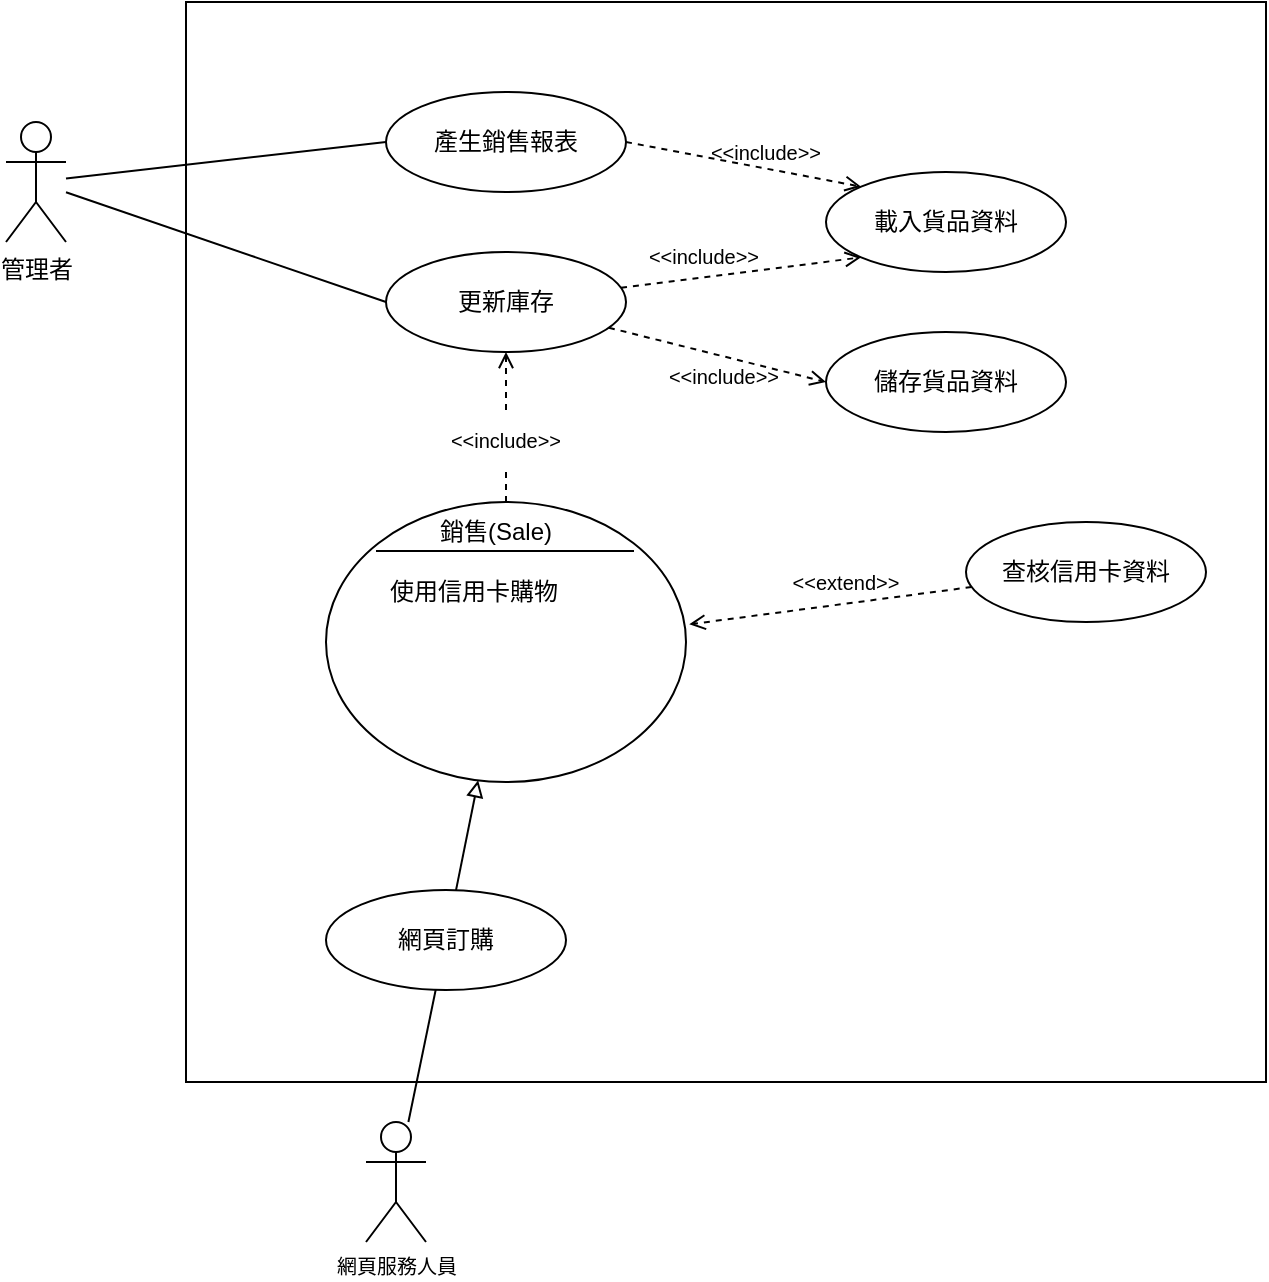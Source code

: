 <mxfile version="20.8.10" type="device"><diagram name="第1頁" id="Hn0S8cQbQbLlpkOq7_lo"><mxGraphModel dx="1195" dy="703" grid="1" gridSize="10" guides="0" tooltips="1" connect="1" arrows="1" fold="1" page="1" pageScale="1" pageWidth="827" pageHeight="1169" math="0" shadow="0"><root><mxCell id="0"/><mxCell id="1" parent="0"/><mxCell id="gqCxqHQCI3X9yolo-ErO-26" value="" style="whiteSpace=wrap;html=1;aspect=fixed;strokeWidth=1;fontSize=12;fillColor=none;" vertex="1" parent="1"><mxGeometry x="130" y="30" width="540" height="540" as="geometry"/></mxCell><mxCell id="gqCxqHQCI3X9yolo-ErO-32" value="" style="edgeStyle=none;rounded=0;orthogonalLoop=1;jettySize=auto;html=0;fontSize=10;endArrow=none;endFill=0;entryX=0;entryY=0.5;entryDx=0;entryDy=0;" edge="1" parent="1" source="gqCxqHQCI3X9yolo-ErO-1" target="gqCxqHQCI3X9yolo-ErO-7"><mxGeometry relative="1" as="geometry"/></mxCell><mxCell id="gqCxqHQCI3X9yolo-ErO-33" value="" style="edgeStyle=none;rounded=0;orthogonalLoop=1;jettySize=auto;html=0;fontSize=10;endArrow=none;endFill=0;entryX=0;entryY=0.5;entryDx=0;entryDy=0;" edge="1" parent="1" source="gqCxqHQCI3X9yolo-ErO-1" target="gqCxqHQCI3X9yolo-ErO-8"><mxGeometry relative="1" as="geometry"/></mxCell><mxCell id="gqCxqHQCI3X9yolo-ErO-1" value="管理者" style="shape=umlActor;verticalLabelPosition=bottom;verticalAlign=top;html=1;outlineConnect=0;" vertex="1" parent="1"><mxGeometry x="40" y="90" width="30" height="60" as="geometry"/></mxCell><mxCell id="gqCxqHQCI3X9yolo-ErO-13" value="銷售(Sale)" style="text;html=1;strokeColor=none;fillColor=none;align=center;verticalAlign=middle;whiteSpace=wrap;rounded=0;fontStyle=0;fontSize=12;" vertex="1" parent="1"><mxGeometry x="250" y="280" width="70" height="30" as="geometry"/></mxCell><mxCell id="gqCxqHQCI3X9yolo-ErO-20" value="" style="line;strokeWidth=1;html=1;fontSize=12;" vertex="1" parent="1"><mxGeometry x="225" y="300" width="129" height="9" as="geometry"/></mxCell><mxCell id="gqCxqHQCI3X9yolo-ErO-22" value="使用信用卡購物" style="text;html=1;strokeColor=none;fillColor=none;align=left;verticalAlign=middle;whiteSpace=wrap;rounded=0;fontSize=12;" vertex="1" parent="1"><mxGeometry x="230" y="310" width="130" height="30" as="geometry"/></mxCell><mxCell id="gqCxqHQCI3X9yolo-ErO-40" value="" style="edgeStyle=none;rounded=0;orthogonalLoop=1;jettySize=auto;html=0;dashed=1;fontSize=10;endArrow=open;endFill=0;entryX=1.009;entryY=0.437;entryDx=0;entryDy=0;entryPerimeter=0;" edge="1" parent="1" source="gqCxqHQCI3X9yolo-ErO-23" target="gqCxqHQCI3X9yolo-ErO-12"><mxGeometry relative="1" as="geometry"><mxPoint x="420" y="315" as="targetPoint"/></mxGeometry></mxCell><mxCell id="gqCxqHQCI3X9yolo-ErO-23" value="查核信用卡資料" style="ellipse;whiteSpace=wrap;html=1;fillColor=none;" vertex="1" parent="1"><mxGeometry x="520" y="290" width="120" height="50" as="geometry"/></mxCell><mxCell id="gqCxqHQCI3X9yolo-ErO-27" value="" style="rounded=0;orthogonalLoop=1;jettySize=auto;html=0;dashed=1;fontSize=12;endArrow=open;endFill=0;exitX=1;exitY=0.5;exitDx=0;exitDy=0;entryX=0;entryY=0;entryDx=0;entryDy=0;" edge="1" parent="1" source="gqCxqHQCI3X9yolo-ErO-7" target="gqCxqHQCI3X9yolo-ErO-10"><mxGeometry relative="1" as="geometry"/></mxCell><mxCell id="gqCxqHQCI3X9yolo-ErO-7" value="產生銷售報表" style="ellipse;whiteSpace=wrap;html=1;fillColor=none;" vertex="1" parent="1"><mxGeometry x="230" y="75" width="120" height="50" as="geometry"/></mxCell><mxCell id="gqCxqHQCI3X9yolo-ErO-10" value="載入貨品資料" style="ellipse;whiteSpace=wrap;html=1;fillColor=none;" vertex="1" parent="1"><mxGeometry x="450" y="115" width="120" height="50" as="geometry"/></mxCell><mxCell id="gqCxqHQCI3X9yolo-ErO-29" value="" style="edgeStyle=none;rounded=0;orthogonalLoop=1;jettySize=auto;html=0;dashed=1;fontSize=10;endArrow=open;endFill=0;entryX=0;entryY=1;entryDx=0;entryDy=0;" edge="1" parent="1" source="gqCxqHQCI3X9yolo-ErO-8" target="gqCxqHQCI3X9yolo-ErO-10"><mxGeometry relative="1" as="geometry"/></mxCell><mxCell id="gqCxqHQCI3X9yolo-ErO-35" value="" style="edgeStyle=none;rounded=0;orthogonalLoop=1;jettySize=auto;html=0;fontSize=10;endArrow=open;endFill=0;entryX=0;entryY=0.5;entryDx=0;entryDy=0;dashed=1;" edge="1" parent="1" source="gqCxqHQCI3X9yolo-ErO-8" target="gqCxqHQCI3X9yolo-ErO-11"><mxGeometry relative="1" as="geometry"/></mxCell><mxCell id="gqCxqHQCI3X9yolo-ErO-8" value="更新庫存" style="ellipse;whiteSpace=wrap;html=1;fillColor=none;" vertex="1" parent="1"><mxGeometry x="230" y="155" width="120" height="50" as="geometry"/></mxCell><mxCell id="gqCxqHQCI3X9yolo-ErO-11" value="儲存貨品資料" style="ellipse;whiteSpace=wrap;html=1;fillColor=none;" vertex="1" parent="1"><mxGeometry x="450" y="195" width="120" height="50" as="geometry"/></mxCell><mxCell id="gqCxqHQCI3X9yolo-ErO-37" value="" style="edgeStyle=none;rounded=0;orthogonalLoop=1;jettySize=auto;html=0;dashed=1;fontSize=10;endArrow=open;endFill=0;startArrow=none;" edge="1" parent="1" source="gqCxqHQCI3X9yolo-ErO-41" target="gqCxqHQCI3X9yolo-ErO-8"><mxGeometry relative="1" as="geometry"/></mxCell><mxCell id="gqCxqHQCI3X9yolo-ErO-12" value="" style="ellipse;whiteSpace=wrap;html=1;fillColor=none;" vertex="1" parent="1"><mxGeometry x="200" y="280" width="180" height="140" as="geometry"/></mxCell><mxCell id="gqCxqHQCI3X9yolo-ErO-28" value="&amp;lt;&amp;lt;include&amp;gt;&amp;gt;" style="text;html=1;strokeColor=none;fillColor=none;align=center;verticalAlign=middle;whiteSpace=wrap;rounded=0;fontSize=10;" vertex="1" parent="1"><mxGeometry x="390" y="90" width="60" height="30" as="geometry"/></mxCell><mxCell id="gqCxqHQCI3X9yolo-ErO-30" value="&amp;lt;&amp;lt;include&amp;gt;&amp;gt;" style="text;html=1;strokeColor=none;fillColor=none;align=center;verticalAlign=middle;whiteSpace=wrap;rounded=0;fontSize=10;" vertex="1" parent="1"><mxGeometry x="359" y="142" width="60" height="30" as="geometry"/></mxCell><mxCell id="gqCxqHQCI3X9yolo-ErO-36" value="&amp;lt;&amp;lt;include&amp;gt;&amp;gt;" style="text;html=1;strokeColor=none;fillColor=none;align=center;verticalAlign=middle;whiteSpace=wrap;rounded=0;fontSize=10;" vertex="1" parent="1"><mxGeometry x="369" y="202" width="60" height="30" as="geometry"/></mxCell><mxCell id="gqCxqHQCI3X9yolo-ErO-42" value="" style="edgeStyle=none;rounded=0;orthogonalLoop=1;jettySize=auto;html=0;dashed=1;fontSize=10;endArrow=none;endFill=0;" edge="1" parent="1" source="gqCxqHQCI3X9yolo-ErO-12" target="gqCxqHQCI3X9yolo-ErO-41"><mxGeometry relative="1" as="geometry"><mxPoint x="290" y="280" as="sourcePoint"/><mxPoint x="290" y="205" as="targetPoint"/></mxGeometry></mxCell><mxCell id="gqCxqHQCI3X9yolo-ErO-41" value="&amp;lt;&amp;lt;include&amp;gt;&amp;gt;" style="text;html=1;strokeColor=none;fillColor=none;align=center;verticalAlign=middle;whiteSpace=wrap;rounded=0;fontSize=10;" vertex="1" parent="1"><mxGeometry x="260" y="234" width="60" height="30" as="geometry"/></mxCell><mxCell id="gqCxqHQCI3X9yolo-ErO-43" value="&amp;lt;&amp;lt;extend&amp;gt;&amp;gt;" style="text;html=1;strokeColor=none;fillColor=none;align=center;verticalAlign=middle;whiteSpace=wrap;rounded=0;fontSize=10;" vertex="1" parent="1"><mxGeometry x="430" y="305" width="60" height="30" as="geometry"/></mxCell><mxCell id="gqCxqHQCI3X9yolo-ErO-45" value="" style="edgeStyle=none;rounded=0;orthogonalLoop=1;jettySize=auto;html=0;fontSize=10;endArrow=block;endFill=0;" edge="1" parent="1" source="gqCxqHQCI3X9yolo-ErO-44" target="gqCxqHQCI3X9yolo-ErO-12"><mxGeometry relative="1" as="geometry"/></mxCell><mxCell id="gqCxqHQCI3X9yolo-ErO-44" value="網頁訂購" style="ellipse;whiteSpace=wrap;html=1;fillColor=none;" vertex="1" parent="1"><mxGeometry x="200" y="474" width="120" height="50" as="geometry"/></mxCell><mxCell id="gqCxqHQCI3X9yolo-ErO-47" value="" style="edgeStyle=none;rounded=0;orthogonalLoop=1;jettySize=auto;html=0;fontSize=10;endArrow=none;endFill=0;" edge="1" parent="1" source="gqCxqHQCI3X9yolo-ErO-46" target="gqCxqHQCI3X9yolo-ErO-44"><mxGeometry relative="1" as="geometry"/></mxCell><mxCell id="gqCxqHQCI3X9yolo-ErO-46" value="網頁服務人員" style="shape=umlActor;verticalLabelPosition=bottom;verticalAlign=top;html=1;outlineConnect=0;strokeWidth=1;fontSize=10;fillColor=none;" vertex="1" parent="1"><mxGeometry x="220" y="590" width="30" height="60" as="geometry"/></mxCell></root></mxGraphModel></diagram></mxfile>